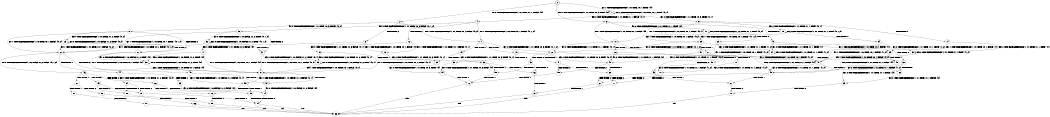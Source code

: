 digraph BCG {
size = "7, 10.5";
center = TRUE;
node [shape = circle];
0 [peripheries = 2];
0 -> 1 [label = "EX !1 !ATOMIC_EXCH_BRANCH (1, +0, TRUE, +0, 1, TRUE) !{0}"];
0 -> 2 [label = "EX !2 !ATOMIC_EXCH_BRANCH (1, +1, TRUE, +1, 1, FALSE) !{0}"];
0 -> 3 [label = "EX !0 !ATOMIC_EXCH_BRANCH (1, +1, TRUE, +0, 3, TRUE) !{0}"];
1 -> 4 [label = "EX !2 !ATOMIC_EXCH_BRANCH (1, +1, TRUE, +1, 1, FALSE) !{0, 1}"];
1 -> 5 [label = "EX !0 !ATOMIC_EXCH_BRANCH (1, +1, TRUE, +0, 3, TRUE) !{0, 1}"];
1 -> 1 [label = "EX !1 !ATOMIC_EXCH_BRANCH (1, +0, TRUE, +0, 1, TRUE) !{0, 1}"];
2 -> 6 [label = "TERMINATE !2"];
2 -> 7 [label = "EX !1 !ATOMIC_EXCH_BRANCH (1, +0, TRUE, +0, 1, FALSE) !{0, 2}"];
2 -> 8 [label = "EX !0 !ATOMIC_EXCH_BRANCH (1, +1, TRUE, +0, 3, FALSE) !{0, 2}"];
3 -> 9 [label = "TERMINATE !0"];
3 -> 10 [label = "EX !1 !ATOMIC_EXCH_BRANCH (1, +0, TRUE, +0, 1, FALSE) !{0}"];
3 -> 11 [label = "EX !2 !ATOMIC_EXCH_BRANCH (1, +1, TRUE, +1, 1, TRUE) !{0}"];
4 -> 12 [label = "TERMINATE !2"];
4 -> 13 [label = "EX !0 !ATOMIC_EXCH_BRANCH (1, +1, TRUE, +0, 3, FALSE) !{0, 1, 2}"];
4 -> 7 [label = "EX !1 !ATOMIC_EXCH_BRANCH (1, +0, TRUE, +0, 1, FALSE) !{0, 1, 2}"];
5 -> 14 [label = "TERMINATE !0"];
5 -> 15 [label = "EX !2 !ATOMIC_EXCH_BRANCH (1, +1, TRUE, +1, 1, TRUE) !{0, 1}"];
5 -> 10 [label = "EX !1 !ATOMIC_EXCH_BRANCH (1, +0, TRUE, +0, 1, FALSE) !{0, 1}"];
6 -> 16 [label = "EX !1 !ATOMIC_EXCH_BRANCH (1, +0, TRUE, +0, 1, FALSE) !{0}"];
6 -> 17 [label = "EX !0 !ATOMIC_EXCH_BRANCH (1, +1, TRUE, +0, 3, FALSE) !{0}"];
7 -> 18 [label = "TERMINATE !1"];
7 -> 19 [label = "TERMINATE !2"];
7 -> 20 [label = "EX !0 !ATOMIC_EXCH_BRANCH (1, +1, TRUE, +0, 3, TRUE) !{0, 1, 2}"];
8 -> 21 [label = "TERMINATE !2"];
8 -> 22 [label = "EX !1 !ATOMIC_EXCH_BRANCH (1, +0, TRUE, +0, 1, FALSE) !{0, 2}"];
8 -> 23 [label = "EX !0 !ATOMIC_EXCH_BRANCH (1, +0, FALSE, +1, 2, TRUE) !{0, 2}"];
9 -> 24 [label = "EX !2 !ATOMIC_EXCH_BRANCH (1, +1, TRUE, +1, 1, TRUE) !{1}"];
9 -> 25 [label = "EX !1 !ATOMIC_EXCH_BRANCH (1, +0, TRUE, +0, 1, FALSE) !{1}"];
10 -> 26 [label = "TERMINATE !1"];
10 -> 27 [label = "TERMINATE !0"];
10 -> 20 [label = "EX !2 !ATOMIC_EXCH_BRANCH (1, +1, TRUE, +1, 1, FALSE) !{0, 1}"];
11 -> 28 [label = "TERMINATE !0"];
11 -> 29 [label = "EX !1 !ATOMIC_EXCH_BRANCH (1, +0, TRUE, +0, 1, FALSE) !{0, 2}"];
11 -> 11 [label = "EX !2 !ATOMIC_EXCH_BRANCH (1, +1, TRUE, +1, 1, TRUE) !{0, 2}"];
12 -> 30 [label = "EX !0 !ATOMIC_EXCH_BRANCH (1, +1, TRUE, +0, 3, FALSE) !{0, 1}"];
12 -> 16 [label = "EX !1 !ATOMIC_EXCH_BRANCH (1, +0, TRUE, +0, 1, FALSE) !{0, 1}"];
13 -> 31 [label = "TERMINATE !2"];
13 -> 22 [label = "EX !1 !ATOMIC_EXCH_BRANCH (1, +0, TRUE, +0, 1, FALSE) !{0, 1, 2}"];
13 -> 32 [label = "EX !0 !ATOMIC_EXCH_BRANCH (1, +0, FALSE, +1, 2, TRUE) !{0, 1, 2}"];
14 -> 33 [label = "EX !2 !ATOMIC_EXCH_BRANCH (1, +1, TRUE, +1, 1, TRUE) !{1}"];
14 -> 25 [label = "EX !1 !ATOMIC_EXCH_BRANCH (1, +0, TRUE, +0, 1, FALSE) !{1}"];
15 -> 34 [label = "TERMINATE !0"];
15 -> 15 [label = "EX !2 !ATOMIC_EXCH_BRANCH (1, +1, TRUE, +1, 1, TRUE) !{0, 1, 2}"];
15 -> 29 [label = "EX !1 !ATOMIC_EXCH_BRANCH (1, +0, TRUE, +0, 1, FALSE) !{0, 1, 2}"];
16 -> 35 [label = "TERMINATE !1"];
16 -> 36 [label = "EX !0 !ATOMIC_EXCH_BRANCH (1, +1, TRUE, +0, 3, TRUE) !{0, 1}"];
17 -> 37 [label = "EX !1 !ATOMIC_EXCH_BRANCH (1, +0, TRUE, +0, 1, FALSE) !{0}"];
17 -> 38 [label = "EX !0 !ATOMIC_EXCH_BRANCH (1, +0, FALSE, +1, 2, TRUE) !{0}"];
18 -> 39 [label = "TERMINATE !2"];
18 -> 40 [label = "EX !0 !ATOMIC_EXCH_BRANCH (1, +1, TRUE, +0, 3, TRUE) !{0, 2}"];
19 -> 35 [label = "TERMINATE !1"];
19 -> 36 [label = "EX !0 !ATOMIC_EXCH_BRANCH (1, +1, TRUE, +0, 3, TRUE) !{0, 1}"];
20 -> 41 [label = "TERMINATE !1"];
20 -> 42 [label = "TERMINATE !2"];
20 -> 43 [label = "TERMINATE !0"];
21 -> 37 [label = "EX !1 !ATOMIC_EXCH_BRANCH (1, +0, TRUE, +0, 1, FALSE) !{0}"];
21 -> 38 [label = "EX !0 !ATOMIC_EXCH_BRANCH (1, +0, FALSE, +1, 2, TRUE) !{0}"];
22 -> 44 [label = "TERMINATE !1"];
22 -> 45 [label = "TERMINATE !2"];
22 -> 46 [label = "EX !0 !ATOMIC_EXCH_BRANCH (1, +0, FALSE, +1, 2, FALSE) !{0, 1, 2}"];
23 -> 21 [label = "TERMINATE !2"];
23 -> 22 [label = "EX !1 !ATOMIC_EXCH_BRANCH (1, +0, TRUE, +0, 1, FALSE) !{0, 2}"];
23 -> 23 [label = "EX !0 !ATOMIC_EXCH_BRANCH (1, +0, FALSE, +1, 2, TRUE) !{0, 2}"];
24 -> 47 [label = "EX !1 !ATOMIC_EXCH_BRANCH (1, +0, TRUE, +0, 1, FALSE) !{1, 2}"];
24 -> 24 [label = "EX !2 !ATOMIC_EXCH_BRANCH (1, +1, TRUE, +1, 1, TRUE) !{1, 2}"];
25 -> 48 [label = "TERMINATE !1"];
25 -> 49 [label = "EX !2 !ATOMIC_EXCH_BRANCH (1, +1, TRUE, +1, 1, FALSE) !{1}"];
26 -> 50 [label = "TERMINATE !0"];
26 -> 40 [label = "EX !2 !ATOMIC_EXCH_BRANCH (1, +1, TRUE, +1, 1, FALSE) !{0}"];
27 -> 48 [label = "TERMINATE !1"];
27 -> 49 [label = "EX !2 !ATOMIC_EXCH_BRANCH (1, +1, TRUE, +1, 1, FALSE) !{1}"];
28 -> 47 [label = "EX !1 !ATOMIC_EXCH_BRANCH (1, +0, TRUE, +0, 1, FALSE) !{1, 2}"];
28 -> 24 [label = "EX !2 !ATOMIC_EXCH_BRANCH (1, +1, TRUE, +1, 1, TRUE) !{1, 2}"];
29 -> 51 [label = "TERMINATE !1"];
29 -> 52 [label = "TERMINATE !0"];
29 -> 20 [label = "EX !2 !ATOMIC_EXCH_BRANCH (1, +1, TRUE, +1, 1, FALSE) !{0, 1, 2}"];
30 -> 37 [label = "EX !1 !ATOMIC_EXCH_BRANCH (1, +0, TRUE, +0, 1, FALSE) !{0, 1}"];
30 -> 53 [label = "EX !0 !ATOMIC_EXCH_BRANCH (1, +0, FALSE, +1, 2, TRUE) !{0, 1}"];
31 -> 37 [label = "EX !1 !ATOMIC_EXCH_BRANCH (1, +0, TRUE, +0, 1, FALSE) !{0, 1}"];
31 -> 53 [label = "EX !0 !ATOMIC_EXCH_BRANCH (1, +0, FALSE, +1, 2, TRUE) !{0, 1}"];
32 -> 31 [label = "TERMINATE !2"];
32 -> 22 [label = "EX !1 !ATOMIC_EXCH_BRANCH (1, +0, TRUE, +0, 1, FALSE) !{0, 1, 2}"];
32 -> 32 [label = "EX !0 !ATOMIC_EXCH_BRANCH (1, +0, FALSE, +1, 2, TRUE) !{0, 1, 2}"];
33 -> 33 [label = "EX !2 !ATOMIC_EXCH_BRANCH (1, +1, TRUE, +1, 1, TRUE) !{1, 2}"];
33 -> 47 [label = "EX !1 !ATOMIC_EXCH_BRANCH (1, +0, TRUE, +0, 1, FALSE) !{1, 2}"];
34 -> 33 [label = "EX !2 !ATOMIC_EXCH_BRANCH (1, +1, TRUE, +1, 1, TRUE) !{1, 2}"];
34 -> 47 [label = "EX !1 !ATOMIC_EXCH_BRANCH (1, +0, TRUE, +0, 1, FALSE) !{1, 2}"];
35 -> 54 [label = "EX !0 !ATOMIC_EXCH_BRANCH (1, +1, TRUE, +0, 3, TRUE) !{0}"];
36 -> 55 [label = "TERMINATE !1"];
36 -> 56 [label = "TERMINATE !0"];
37 -> 57 [label = "TERMINATE !1"];
37 -> 58 [label = "EX !0 !ATOMIC_EXCH_BRANCH (1, +0, FALSE, +1, 2, FALSE) !{0, 1}"];
38 -> 37 [label = "EX !1 !ATOMIC_EXCH_BRANCH (1, +0, TRUE, +0, 1, FALSE) !{0}"];
38 -> 38 [label = "EX !0 !ATOMIC_EXCH_BRANCH (1, +0, FALSE, +1, 2, TRUE) !{0}"];
39 -> 54 [label = "EX !0 !ATOMIC_EXCH_BRANCH (1, +1, TRUE, +0, 3, TRUE) !{0}"];
40 -> 59 [label = "TERMINATE !2"];
40 -> 60 [label = "TERMINATE !0"];
41 -> 59 [label = "TERMINATE !2"];
41 -> 60 [label = "TERMINATE !0"];
42 -> 55 [label = "TERMINATE !1"];
42 -> 56 [label = "TERMINATE !0"];
43 -> 61 [label = "TERMINATE !1"];
43 -> 62 [label = "TERMINATE !2"];
44 -> 63 [label = "TERMINATE !2"];
44 -> 64 [label = "EX !0 !ATOMIC_EXCH_BRANCH (1, +0, FALSE, +1, 2, FALSE) !{0, 2}"];
45 -> 57 [label = "TERMINATE !1"];
45 -> 58 [label = "EX !0 !ATOMIC_EXCH_BRANCH (1, +0, FALSE, +1, 2, FALSE) !{0, 1}"];
46 -> 65 [label = "TERMINATE !1"];
46 -> 66 [label = "TERMINATE !2"];
46 -> 67 [label = "TERMINATE !0"];
47 -> 68 [label = "TERMINATE !1"];
47 -> 49 [label = "EX !2 !ATOMIC_EXCH_BRANCH (1, +1, TRUE, +1, 1, FALSE) !{1, 2}"];
48 -> 69 [label = "EX !2 !ATOMIC_EXCH_BRANCH (1, +1, TRUE, +1, 1, FALSE) !{2}"];
49 -> 61 [label = "TERMINATE !1"];
49 -> 62 [label = "TERMINATE !2"];
50 -> 70 [label = "EX !2 !ATOMIC_EXCH_BRANCH (1, +1, TRUE, +1, 1, FALSE) !{1, 2}"];
51 -> 71 [label = "TERMINATE !0"];
51 -> 40 [label = "EX !2 !ATOMIC_EXCH_BRANCH (1, +1, TRUE, +1, 1, FALSE) !{0, 2}"];
52 -> 68 [label = "TERMINATE !1"];
52 -> 49 [label = "EX !2 !ATOMIC_EXCH_BRANCH (1, +1, TRUE, +1, 1, FALSE) !{1, 2}"];
53 -> 37 [label = "EX !1 !ATOMIC_EXCH_BRANCH (1, +0, TRUE, +0, 1, FALSE) !{0, 1}"];
53 -> 53 [label = "EX !0 !ATOMIC_EXCH_BRANCH (1, +0, FALSE, +1, 2, TRUE) !{0, 1}"];
54 -> 72 [label = "TERMINATE !0"];
55 -> 72 [label = "TERMINATE !0"];
56 -> 73 [label = "TERMINATE !1"];
57 -> 74 [label = "EX !0 !ATOMIC_EXCH_BRANCH (1, +0, FALSE, +1, 2, FALSE) !{0}"];
58 -> 75 [label = "TERMINATE !1"];
58 -> 76 [label = "TERMINATE !0"];
59 -> 72 [label = "TERMINATE !0"];
60 -> 77 [label = "TERMINATE !2"];
61 -> 78 [label = "TERMINATE !2"];
62 -> 73 [label = "TERMINATE !1"];
63 -> 74 [label = "EX !0 !ATOMIC_EXCH_BRANCH (1, +0, FALSE, +1, 2, FALSE) !{0}"];
64 -> 79 [label = "TERMINATE !2"];
64 -> 80 [label = "TERMINATE !0"];
65 -> 79 [label = "TERMINATE !2"];
65 -> 80 [label = "TERMINATE !0"];
66 -> 75 [label = "TERMINATE !1"];
66 -> 76 [label = "TERMINATE !0"];
67 -> 81 [label = "TERMINATE !1"];
67 -> 82 [label = "TERMINATE !2"];
68 -> 69 [label = "EX !2 !ATOMIC_EXCH_BRANCH (1, +1, TRUE, +1, 1, FALSE) !{2}"];
69 -> 78 [label = "TERMINATE !2"];
70 -> 77 [label = "TERMINATE !2"];
71 -> 70 [label = "EX !2 !ATOMIC_EXCH_BRANCH (1, +1, TRUE, +1, 1, FALSE) !{1, 2}"];
72 -> 83 [label = "exit"];
73 -> 83 [label = "exit"];
74 -> 84 [label = "TERMINATE !0"];
75 -> 84 [label = "TERMINATE !0"];
76 -> 85 [label = "TERMINATE !1"];
77 -> 83 [label = "exit"];
78 -> 83 [label = "exit"];
79 -> 84 [label = "TERMINATE !0"];
80 -> 86 [label = "TERMINATE !2"];
81 -> 87 [label = "TERMINATE !2"];
82 -> 85 [label = "TERMINATE !1"];
84 -> 83 [label = "exit"];
85 -> 83 [label = "exit"];
86 -> 83 [label = "exit"];
87 -> 83 [label = "exit"];
}
